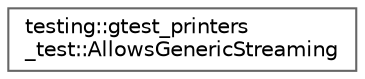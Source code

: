 digraph "Graphical Class Hierarchy"
{
 // LATEX_PDF_SIZE
  bgcolor="transparent";
  edge [fontname=Helvetica,fontsize=10,labelfontname=Helvetica,labelfontsize=10];
  node [fontname=Helvetica,fontsize=10,shape=box,height=0.2,width=0.4];
  rankdir="LR";
  Node0 [id="Node000000",label="testing::gtest_printers\l_test::AllowsGenericStreaming",height=0.2,width=0.4,color="grey40", fillcolor="white", style="filled",URL="$classtesting_1_1gtest__printers__test_1_1AllowsGenericStreaming.html",tooltip=" "];
}
